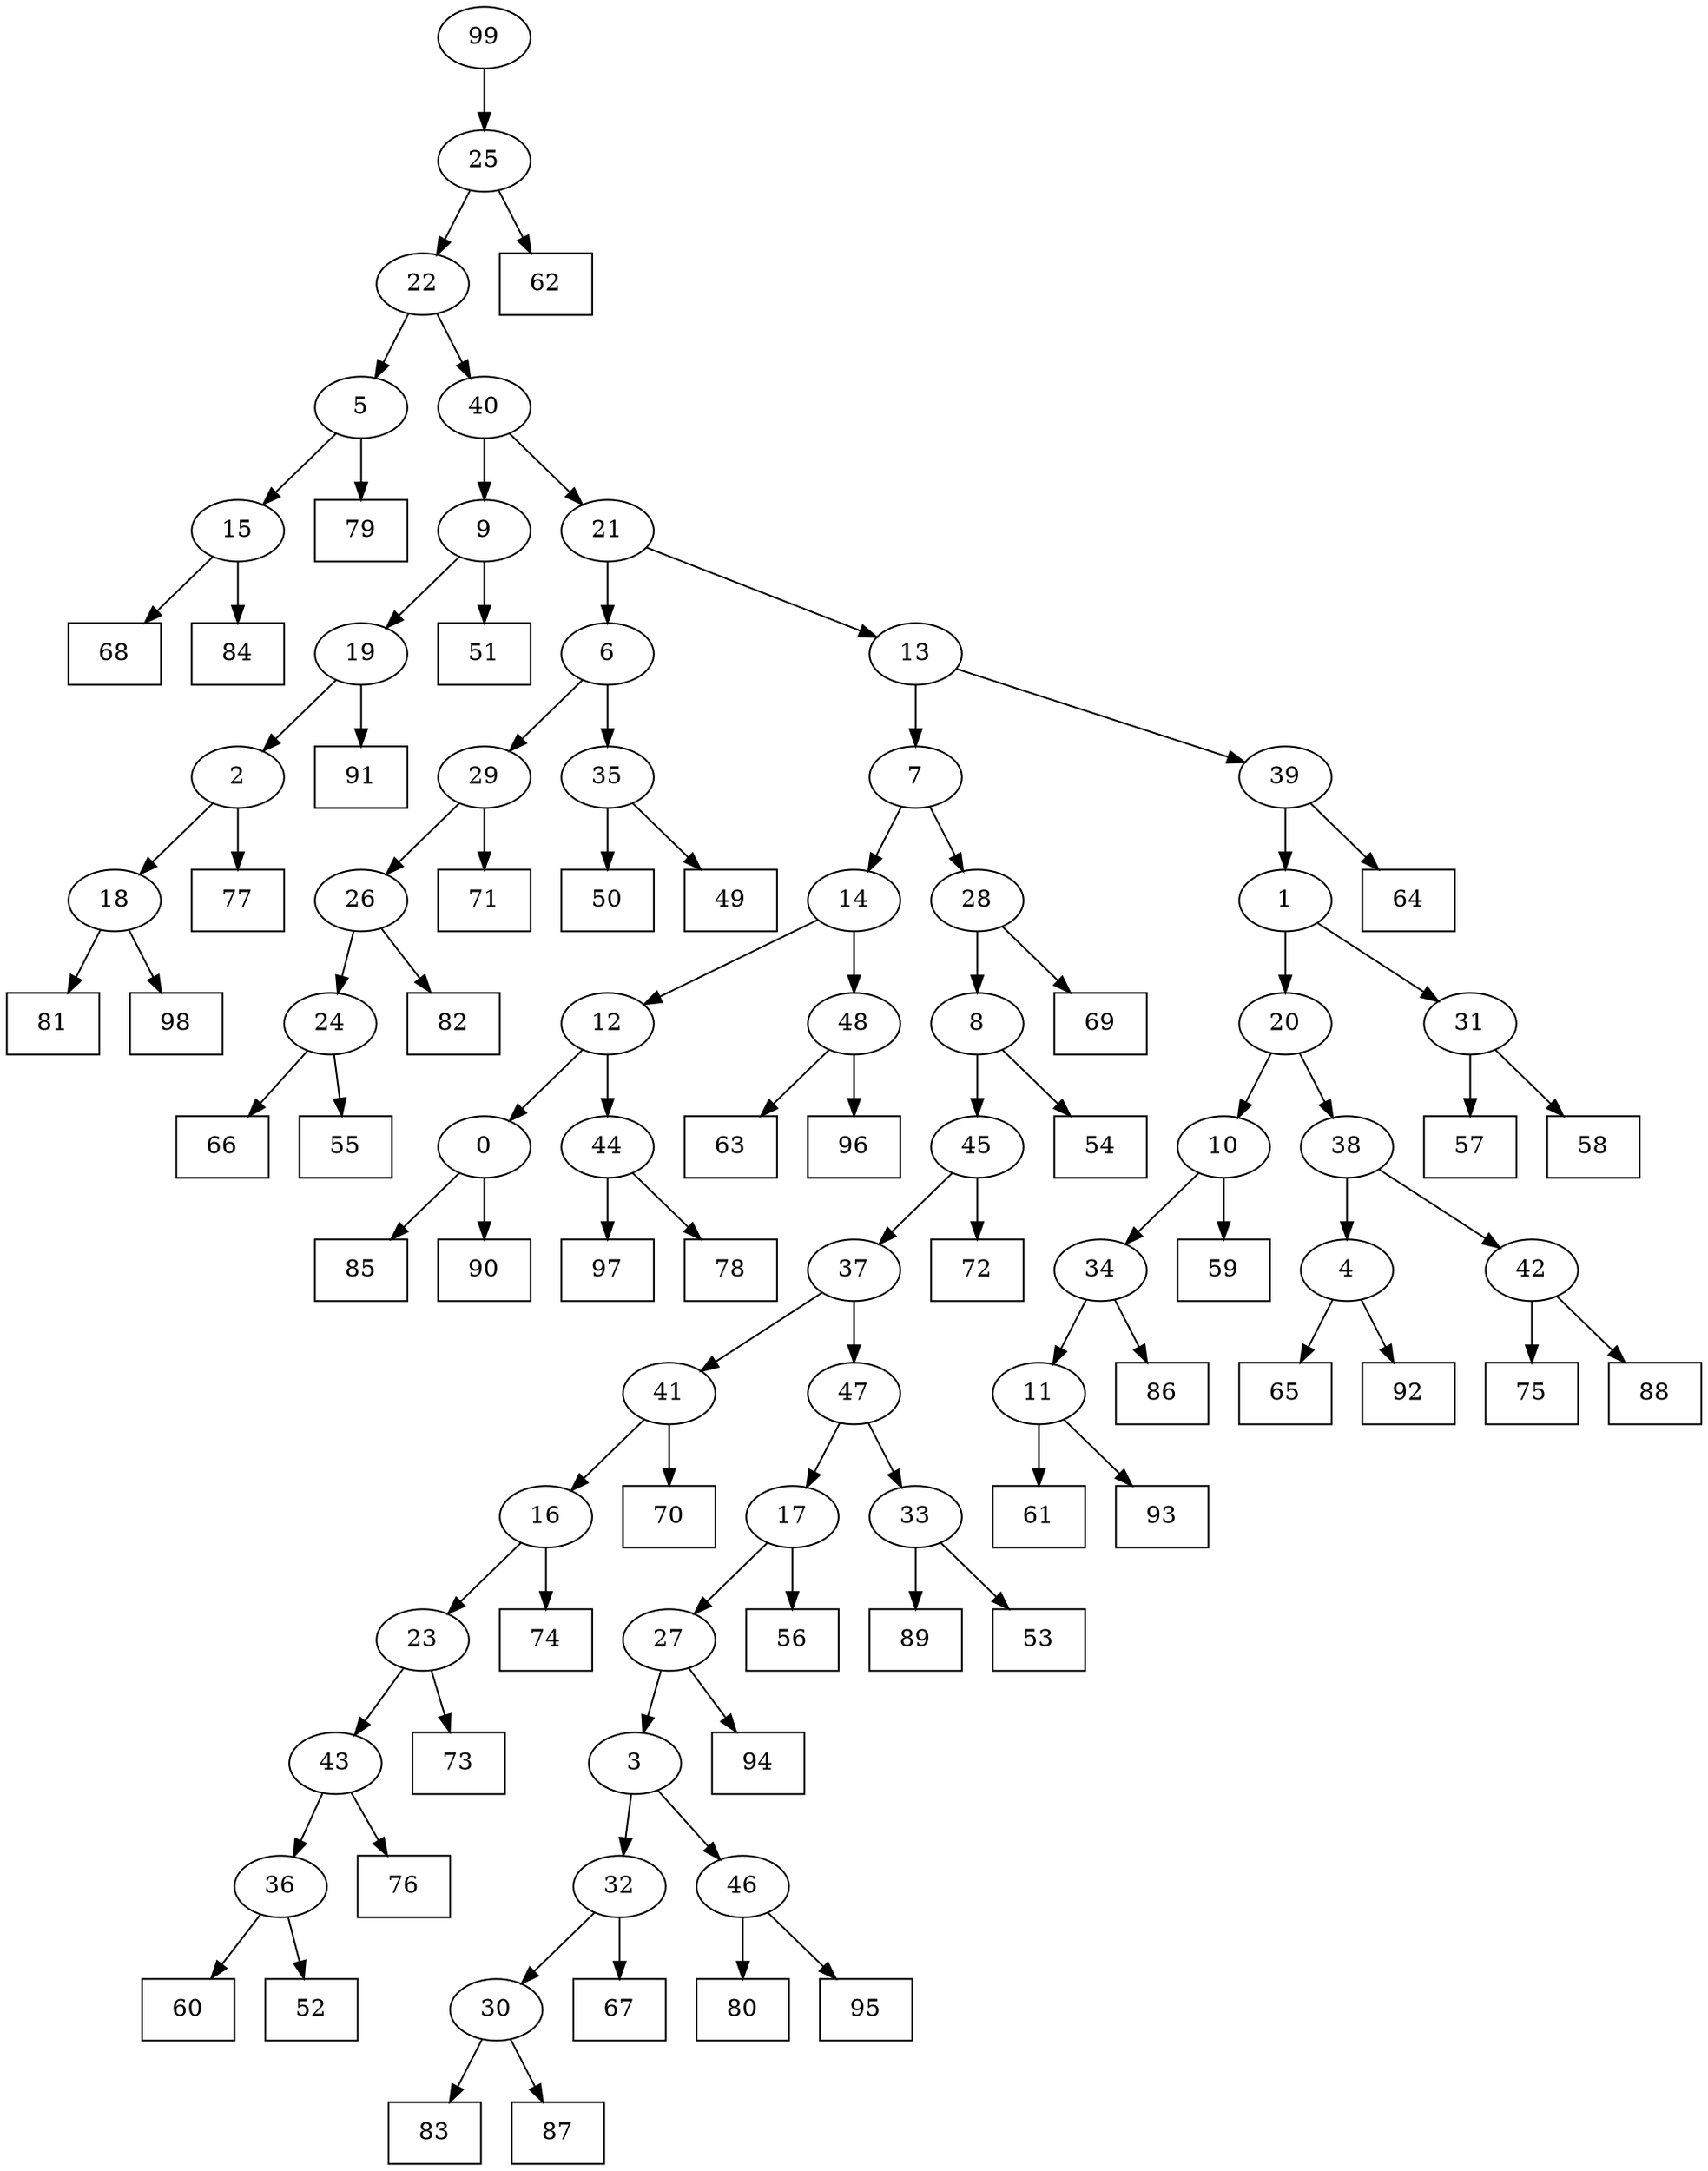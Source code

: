 digraph G {
0[label="0"];
1[label="1"];
2[label="2"];
3[label="3"];
4[label="4"];
5[label="5"];
6[label="6"];
7[label="7"];
8[label="8"];
9[label="9"];
10[label="10"];
11[label="11"];
12[label="12"];
13[label="13"];
14[label="14"];
15[label="15"];
16[label="16"];
17[label="17"];
18[label="18"];
19[label="19"];
20[label="20"];
21[label="21"];
22[label="22"];
23[label="23"];
24[label="24"];
25[label="25"];
26[label="26"];
27[label="27"];
28[label="28"];
29[label="29"];
30[label="30"];
31[label="31"];
32[label="32"];
33[label="33"];
34[label="34"];
35[label="35"];
36[label="36"];
37[label="37"];
38[label="38"];
39[label="39"];
40[label="40"];
41[label="41"];
42[label="42"];
43[label="43"];
44[label="44"];
45[label="45"];
46[label="46"];
47[label="47"];
48[label="48"];
49[shape=box,label="77"];
50[shape=box,label="91"];
51[shape=box,label="79"];
52[shape=box,label="50"];
53[shape=box,label="49"];
54[shape=box,label="64"];
55[shape=box,label="83"];
56[shape=box,label="94"];
57[shape=box,label="72"];
58[shape=box,label="89"];
59[shape=box,label="54"];
60[shape=box,label="80"];
61[shape=box,label="63"];
62[shape=box,label="85"];
63[shape=box,label="76"];
64[shape=box,label="68"];
65[shape=box,label="66"];
66[shape=box,label="60"];
67[shape=box,label="53"];
68[shape=box,label="74"];
69[shape=box,label="75"];
70[shape=box,label="62"];
71[shape=box,label="65"];
72[shape=box,label="97"];
73[shape=box,label="73"];
74[shape=box,label="92"];
75[shape=box,label="81"];
76[shape=box,label="51"];
77[shape=box,label="70"];
78[shape=box,label="95"];
79[shape=box,label="69"];
80[shape=box,label="84"];
81[shape=box,label="78"];
82[shape=box,label="82"];
83[shape=box,label="61"];
84[shape=box,label="52"];
85[shape=box,label="93"];
86[shape=box,label="56"];
87[shape=box,label="88"];
88[shape=box,label="55"];
89[shape=box,label="96"];
90[shape=box,label="90"];
91[shape=box,label="67"];
92[shape=box,label="57"];
93[shape=box,label="58"];
94[shape=box,label="87"];
95[shape=box,label="71"];
96[shape=box,label="98"];
97[shape=box,label="59"];
98[shape=box,label="86"];
99[label="99"];
34->98 ;
15->64 ;
39->54 ;
19->2 ;
18->96 ;
36->84 ;
27->56 ;
12->44 ;
38->4 ;
26->82 ;
0->62 ;
8->59 ;
48->61 ;
35->52 ;
43->36 ;
11->83 ;
42->69 ;
44->72 ;
46->60 ;
2->49 ;
41->77 ;
15->80 ;
45->37 ;
19->50 ;
45->57 ;
37->47 ;
4->71 ;
32->30 ;
30->55 ;
21->13 ;
35->53 ;
34->11 ;
11->85 ;
16->68 ;
48->89 ;
3->32 ;
32->91 ;
46->78 ;
14->12 ;
5->15 ;
17->86 ;
9->76 ;
12->0 ;
0->90 ;
36->66 ;
1->31 ;
31->93 ;
10->97 ;
40->21 ;
21->6 ;
14->48 ;
24->65 ;
33->58 ;
9->19 ;
24->88 ;
28->8 ;
8->45 ;
44->81 ;
47->33 ;
33->67 ;
4->74 ;
47->17 ;
2->18 ;
7->14 ;
13->39 ;
38->42 ;
42->87 ;
25->22 ;
99->25 ;
25->70 ;
6->35 ;
20->10 ;
10->34 ;
13->7 ;
7->28 ;
31->92 ;
28->79 ;
22->5 ;
5->51 ;
6->29 ;
3->46 ;
39->1 ;
37->41 ;
41->16 ;
29->95 ;
29->26 ;
26->24 ;
1->20 ;
16->23 ;
23->73 ;
20->38 ;
23->43 ;
43->63 ;
18->75 ;
22->40 ;
40->9 ;
30->94 ;
17->27 ;
27->3 ;
}
